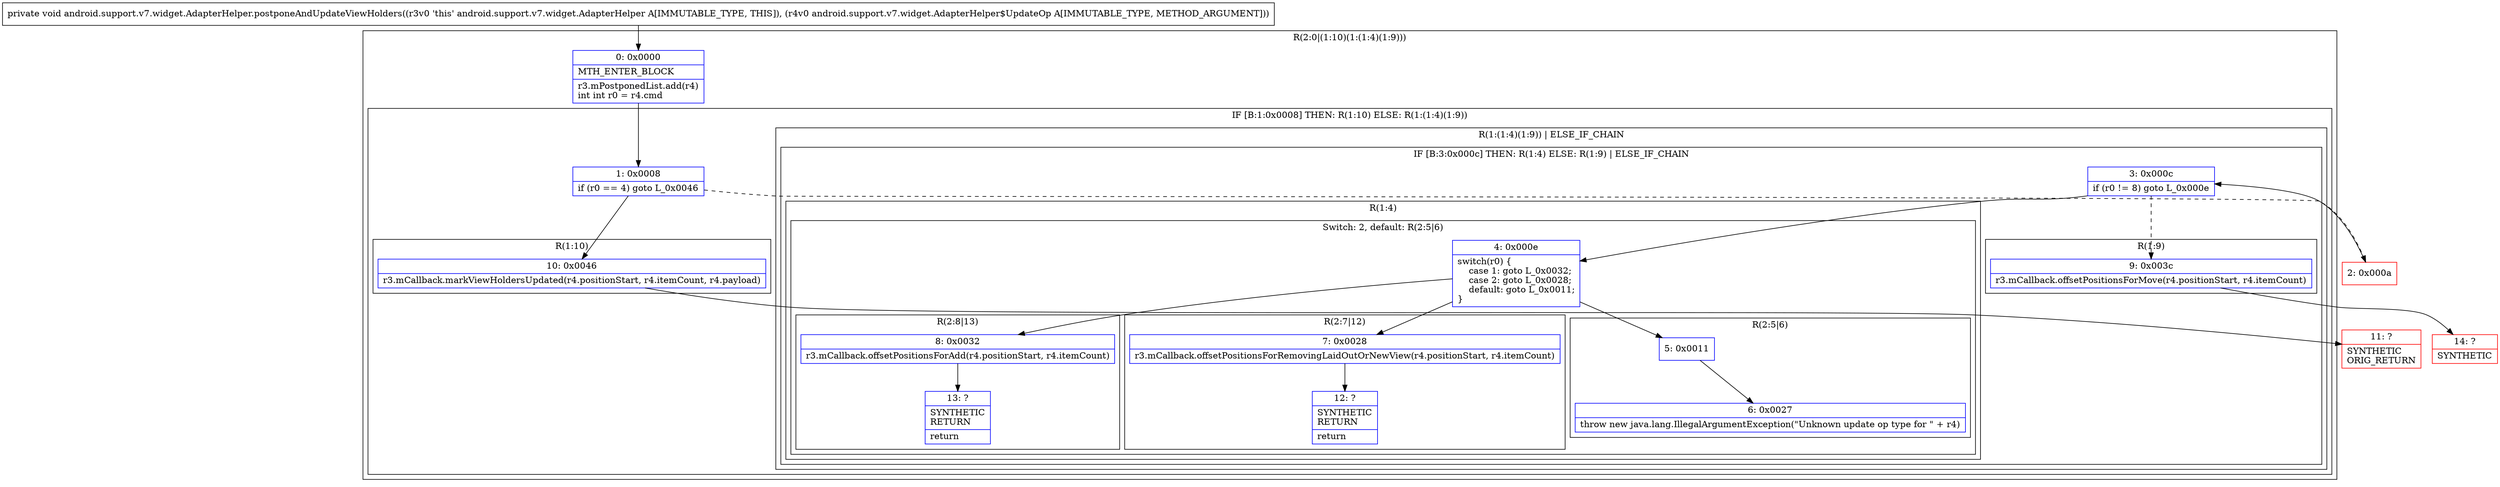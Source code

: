 digraph "CFG forandroid.support.v7.widget.AdapterHelper.postponeAndUpdateViewHolders(Landroid\/support\/v7\/widget\/AdapterHelper$UpdateOp;)V" {
subgraph cluster_Region_158092953 {
label = "R(2:0|(1:10)(1:(1:4)(1:9)))";
node [shape=record,color=blue];
Node_0 [shape=record,label="{0\:\ 0x0000|MTH_ENTER_BLOCK\l|r3.mPostponedList.add(r4)\lint int r0 = r4.cmd\l}"];
subgraph cluster_IfRegion_1184932447 {
label = "IF [B:1:0x0008] THEN: R(1:10) ELSE: R(1:(1:4)(1:9))";
node [shape=record,color=blue];
Node_1 [shape=record,label="{1\:\ 0x0008|if (r0 == 4) goto L_0x0046\l}"];
subgraph cluster_Region_1202325520 {
label = "R(1:10)";
node [shape=record,color=blue];
Node_10 [shape=record,label="{10\:\ 0x0046|r3.mCallback.markViewHoldersUpdated(r4.positionStart, r4.itemCount, r4.payload)\l}"];
}
subgraph cluster_Region_1199991009 {
label = "R(1:(1:4)(1:9)) | ELSE_IF_CHAIN\l";
node [shape=record,color=blue];
subgraph cluster_IfRegion_634645835 {
label = "IF [B:3:0x000c] THEN: R(1:4) ELSE: R(1:9) | ELSE_IF_CHAIN\l";
node [shape=record,color=blue];
Node_3 [shape=record,label="{3\:\ 0x000c|if (r0 != 8) goto L_0x000e\l}"];
subgraph cluster_Region_1681797150 {
label = "R(1:4)";
node [shape=record,color=blue];
subgraph cluster_SwitchRegion_1179206765 {
label = "Switch: 2, default: R(2:5|6)";
node [shape=record,color=blue];
Node_4 [shape=record,label="{4\:\ 0x000e|switch(r0) \{\l    case 1: goto L_0x0032;\l    case 2: goto L_0x0028;\l    default: goto L_0x0011;\l\}\l}"];
subgraph cluster_Region_1265607620 {
label = "R(2:8|13)";
node [shape=record,color=blue];
Node_8 [shape=record,label="{8\:\ 0x0032|r3.mCallback.offsetPositionsForAdd(r4.positionStart, r4.itemCount)\l}"];
Node_13 [shape=record,label="{13\:\ ?|SYNTHETIC\lRETURN\l|return\l}"];
}
subgraph cluster_Region_1553123377 {
label = "R(2:7|12)";
node [shape=record,color=blue];
Node_7 [shape=record,label="{7\:\ 0x0028|r3.mCallback.offsetPositionsForRemovingLaidOutOrNewView(r4.positionStart, r4.itemCount)\l}"];
Node_12 [shape=record,label="{12\:\ ?|SYNTHETIC\lRETURN\l|return\l}"];
}
subgraph cluster_Region_673669666 {
label = "R(2:5|6)";
node [shape=record,color=blue];
Node_5 [shape=record,label="{5\:\ 0x0011}"];
Node_6 [shape=record,label="{6\:\ 0x0027|throw new java.lang.IllegalArgumentException(\"Unknown update op type for \" + r4)\l}"];
}
}
}
subgraph cluster_Region_1024203256 {
label = "R(1:9)";
node [shape=record,color=blue];
Node_9 [shape=record,label="{9\:\ 0x003c|r3.mCallback.offsetPositionsForMove(r4.positionStart, r4.itemCount)\l}"];
}
}
}
}
}
Node_2 [shape=record,color=red,label="{2\:\ 0x000a}"];
Node_11 [shape=record,color=red,label="{11\:\ ?|SYNTHETIC\lORIG_RETURN\l}"];
Node_14 [shape=record,color=red,label="{14\:\ ?|SYNTHETIC\l}"];
MethodNode[shape=record,label="{private void android.support.v7.widget.AdapterHelper.postponeAndUpdateViewHolders((r3v0 'this' android.support.v7.widget.AdapterHelper A[IMMUTABLE_TYPE, THIS]), (r4v0 android.support.v7.widget.AdapterHelper$UpdateOp A[IMMUTABLE_TYPE, METHOD_ARGUMENT])) }"];
MethodNode -> Node_0;
Node_0 -> Node_1;
Node_1 -> Node_2[style=dashed];
Node_1 -> Node_10;
Node_10 -> Node_11;
Node_3 -> Node_4;
Node_3 -> Node_9[style=dashed];
Node_4 -> Node_5;
Node_4 -> Node_7;
Node_4 -> Node_8;
Node_8 -> Node_13;
Node_7 -> Node_12;
Node_5 -> Node_6;
Node_9 -> Node_14;
Node_2 -> Node_3;
}

